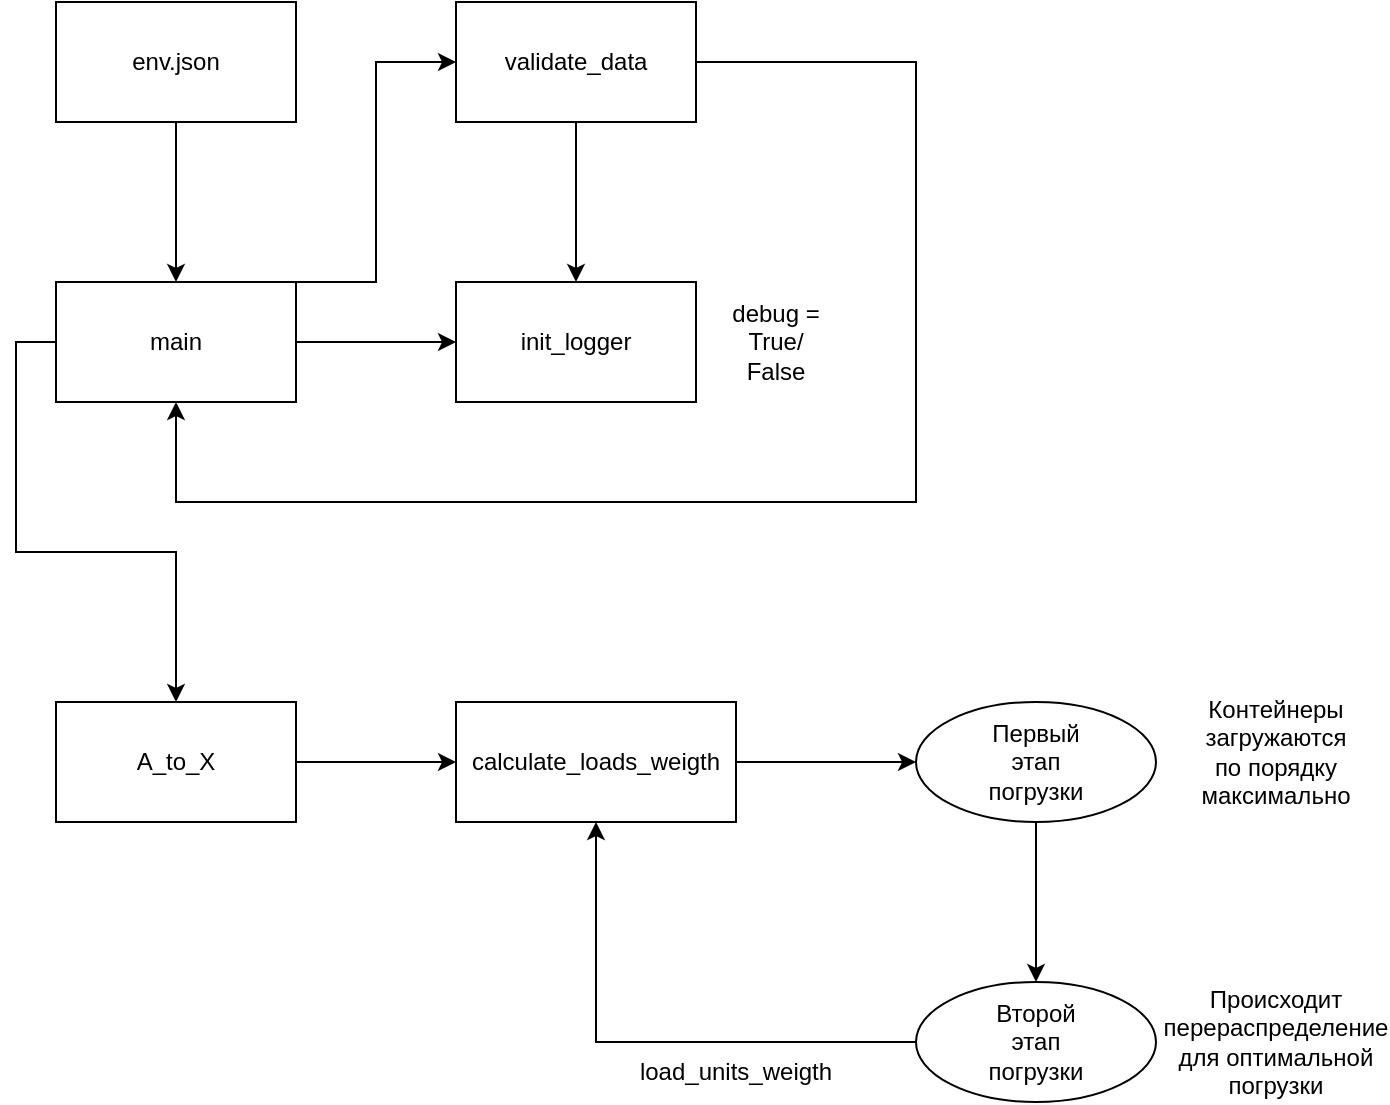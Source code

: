 <mxfile version="15.7.4" type="github">
  <diagram id="6pr03F9YI9BmuhO-ZWPx" name="Page-1">
    <mxGraphModel dx="1038" dy="547" grid="1" gridSize="10" guides="1" tooltips="1" connect="1" arrows="1" fold="1" page="1" pageScale="1" pageWidth="850" pageHeight="1100" math="0" shadow="0">
      <root>
        <mxCell id="0" />
        <mxCell id="1" parent="0" />
        <mxCell id="wLUwMyj929XJ8qrjpn7B-14" value="" style="edgeStyle=orthogonalEdgeStyle;rounded=0;orthogonalLoop=1;jettySize=auto;html=1;" edge="1" parent="1" source="wLUwMyj929XJ8qrjpn7B-1" target="wLUwMyj929XJ8qrjpn7B-10">
          <mxGeometry relative="1" as="geometry" />
        </mxCell>
        <mxCell id="wLUwMyj929XJ8qrjpn7B-1" value="" style="rounded=0;whiteSpace=wrap;html=1;" vertex="1" parent="1">
          <mxGeometry x="70" y="70" width="120" height="60" as="geometry" />
        </mxCell>
        <mxCell id="wLUwMyj929XJ8qrjpn7B-2" value="env.json" style="text;html=1;strokeColor=none;fillColor=none;align=center;verticalAlign=middle;whiteSpace=wrap;rounded=0;" vertex="1" parent="1">
          <mxGeometry x="100" y="85" width="60" height="30" as="geometry" />
        </mxCell>
        <mxCell id="wLUwMyj929XJ8qrjpn7B-7" value="" style="edgeStyle=orthogonalEdgeStyle;rounded=0;orthogonalLoop=1;jettySize=auto;html=1;" edge="1" parent="1" source="wLUwMyj929XJ8qrjpn7B-3" target="wLUwMyj929XJ8qrjpn7B-6">
          <mxGeometry relative="1" as="geometry" />
        </mxCell>
        <mxCell id="wLUwMyj929XJ8qrjpn7B-16" value="" style="edgeStyle=orthogonalEdgeStyle;rounded=0;orthogonalLoop=1;jettySize=auto;html=1;entryX=0.5;entryY=1;entryDx=0;entryDy=0;" edge="1" parent="1" source="wLUwMyj929XJ8qrjpn7B-3" target="wLUwMyj929XJ8qrjpn7B-10">
          <mxGeometry relative="1" as="geometry">
            <mxPoint x="130" y="320" as="targetPoint" />
            <Array as="points">
              <mxPoint x="500" y="100" />
              <mxPoint x="500" y="320" />
              <mxPoint x="130" y="320" />
            </Array>
          </mxGeometry>
        </mxCell>
        <mxCell id="wLUwMyj929XJ8qrjpn7B-3" value="" style="rounded=0;whiteSpace=wrap;html=1;" vertex="1" parent="1">
          <mxGeometry x="270" y="70" width="120" height="60" as="geometry" />
        </mxCell>
        <mxCell id="wLUwMyj929XJ8qrjpn7B-5" value="validate_data" style="text;html=1;strokeColor=none;fillColor=none;align=center;verticalAlign=middle;whiteSpace=wrap;rounded=0;" vertex="1" parent="1">
          <mxGeometry x="295" y="85" width="70" height="30" as="geometry" />
        </mxCell>
        <mxCell id="wLUwMyj929XJ8qrjpn7B-6" value="" style="rounded=0;whiteSpace=wrap;html=1;" vertex="1" parent="1">
          <mxGeometry x="270" y="210" width="120" height="60" as="geometry" />
        </mxCell>
        <mxCell id="wLUwMyj929XJ8qrjpn7B-8" value="init_logger" style="text;html=1;strokeColor=none;fillColor=none;align=center;verticalAlign=middle;whiteSpace=wrap;rounded=0;" vertex="1" parent="1">
          <mxGeometry x="300" y="225" width="60" height="30" as="geometry" />
        </mxCell>
        <mxCell id="wLUwMyj929XJ8qrjpn7B-9" value="debug = True/ False" style="text;html=1;strokeColor=none;fillColor=none;align=center;verticalAlign=middle;whiteSpace=wrap;rounded=0;" vertex="1" parent="1">
          <mxGeometry x="400" y="225" width="60" height="30" as="geometry" />
        </mxCell>
        <mxCell id="wLUwMyj929XJ8qrjpn7B-11" value="" style="edgeStyle=orthogonalEdgeStyle;rounded=0;orthogonalLoop=1;jettySize=auto;html=1;" edge="1" parent="1" source="wLUwMyj929XJ8qrjpn7B-10">
          <mxGeometry relative="1" as="geometry">
            <mxPoint x="270" y="240" as="targetPoint" />
            <Array as="points">
              <mxPoint x="220" y="240" />
              <mxPoint x="220" y="240" />
            </Array>
          </mxGeometry>
        </mxCell>
        <mxCell id="wLUwMyj929XJ8qrjpn7B-18" value="" style="edgeStyle=orthogonalEdgeStyle;rounded=0;orthogonalLoop=1;jettySize=auto;html=1;exitX=0;exitY=0.5;exitDx=0;exitDy=0;" edge="1" parent="1" source="wLUwMyj929XJ8qrjpn7B-10" target="wLUwMyj929XJ8qrjpn7B-17">
          <mxGeometry relative="1" as="geometry" />
        </mxCell>
        <mxCell id="wLUwMyj929XJ8qrjpn7B-10" value="main" style="rounded=0;whiteSpace=wrap;html=1;" vertex="1" parent="1">
          <mxGeometry x="70" y="210" width="120" height="60" as="geometry" />
        </mxCell>
        <mxCell id="wLUwMyj929XJ8qrjpn7B-13" value="" style="edgeStyle=orthogonalEdgeStyle;rounded=0;orthogonalLoop=1;jettySize=auto;html=1;exitX=1;exitY=0;exitDx=0;exitDy=0;" edge="1" parent="1" source="wLUwMyj929XJ8qrjpn7B-10">
          <mxGeometry relative="1" as="geometry">
            <mxPoint x="200" y="250" as="sourcePoint" />
            <mxPoint x="270" y="100" as="targetPoint" />
            <Array as="points">
              <mxPoint x="230" y="210" />
              <mxPoint x="230" y="100" />
              <mxPoint x="270" y="100" />
            </Array>
          </mxGeometry>
        </mxCell>
        <mxCell id="wLUwMyj929XJ8qrjpn7B-21" value="" style="edgeStyle=orthogonalEdgeStyle;rounded=0;orthogonalLoop=1;jettySize=auto;html=1;" edge="1" parent="1" source="wLUwMyj929XJ8qrjpn7B-17" target="wLUwMyj929XJ8qrjpn7B-20">
          <mxGeometry relative="1" as="geometry" />
        </mxCell>
        <mxCell id="wLUwMyj929XJ8qrjpn7B-17" value="&lt;div style=&quot;color: rgb(212 , 212 , 212) ; background-color: rgb(30 , 30 , 30) ; font-family: &amp;#34;consolas&amp;#34; , &amp;#34;courier new&amp;#34; , monospace ; font-size: 14px ; line-height: 19px&quot;&gt;&lt;br&gt;&lt;/div&gt;" style="rounded=0;whiteSpace=wrap;html=1;" vertex="1" parent="1">
          <mxGeometry x="70" y="420" width="120" height="60" as="geometry" />
        </mxCell>
        <mxCell id="wLUwMyj929XJ8qrjpn7B-19" value="A_to_X" style="text;html=1;strokeColor=none;fillColor=none;align=center;verticalAlign=middle;whiteSpace=wrap;rounded=0;" vertex="1" parent="1">
          <mxGeometry x="100" y="435" width="60" height="30" as="geometry" />
        </mxCell>
        <mxCell id="wLUwMyj929XJ8qrjpn7B-26" value="" style="edgeStyle=orthogonalEdgeStyle;rounded=0;orthogonalLoop=1;jettySize=auto;html=1;" edge="1" parent="1" source="wLUwMyj929XJ8qrjpn7B-20" target="wLUwMyj929XJ8qrjpn7B-25">
          <mxGeometry relative="1" as="geometry" />
        </mxCell>
        <mxCell id="wLUwMyj929XJ8qrjpn7B-20" value="" style="rounded=0;whiteSpace=wrap;html=1;" vertex="1" parent="1">
          <mxGeometry x="270" y="420" width="140" height="60" as="geometry" />
        </mxCell>
        <mxCell id="wLUwMyj929XJ8qrjpn7B-22" value="calculate_loads_weigth" style="text;html=1;strokeColor=none;fillColor=none;align=center;verticalAlign=middle;whiteSpace=wrap;rounded=0;" vertex="1" parent="1">
          <mxGeometry x="310" y="435" width="60" height="30" as="geometry" />
        </mxCell>
        <mxCell id="wLUwMyj929XJ8qrjpn7B-29" value="" style="edgeStyle=orthogonalEdgeStyle;rounded=0;orthogonalLoop=1;jettySize=auto;html=1;" edge="1" parent="1" source="wLUwMyj929XJ8qrjpn7B-25" target="wLUwMyj929XJ8qrjpn7B-28">
          <mxGeometry relative="1" as="geometry" />
        </mxCell>
        <mxCell id="wLUwMyj929XJ8qrjpn7B-25" value="" style="ellipse;whiteSpace=wrap;html=1;rounded=0;" vertex="1" parent="1">
          <mxGeometry x="500" y="420" width="120" height="60" as="geometry" />
        </mxCell>
        <mxCell id="wLUwMyj929XJ8qrjpn7B-27" value="Первый этап погрузки" style="text;html=1;strokeColor=none;fillColor=none;align=center;verticalAlign=middle;whiteSpace=wrap;rounded=0;" vertex="1" parent="1">
          <mxGeometry x="530" y="435" width="60" height="30" as="geometry" />
        </mxCell>
        <mxCell id="wLUwMyj929XJ8qrjpn7B-34" value="" style="edgeStyle=orthogonalEdgeStyle;rounded=0;orthogonalLoop=1;jettySize=auto;html=1;entryX=0.5;entryY=1;entryDx=0;entryDy=0;" edge="1" parent="1" source="wLUwMyj929XJ8qrjpn7B-28" target="wLUwMyj929XJ8qrjpn7B-20">
          <mxGeometry relative="1" as="geometry" />
        </mxCell>
        <mxCell id="wLUwMyj929XJ8qrjpn7B-28" value="" style="ellipse;whiteSpace=wrap;html=1;rounded=0;" vertex="1" parent="1">
          <mxGeometry x="500" y="560" width="120" height="60" as="geometry" />
        </mxCell>
        <mxCell id="wLUwMyj929XJ8qrjpn7B-30" value="Второй этап погрузки" style="text;html=1;strokeColor=none;fillColor=none;align=center;verticalAlign=middle;whiteSpace=wrap;rounded=0;" vertex="1" parent="1">
          <mxGeometry x="530" y="575" width="60" height="30" as="geometry" />
        </mxCell>
        <mxCell id="wLUwMyj929XJ8qrjpn7B-31" value="Контейнеры загружаются по порядку максимально" style="text;html=1;strokeColor=none;fillColor=none;align=center;verticalAlign=middle;whiteSpace=wrap;rounded=0;" vertex="1" parent="1">
          <mxGeometry x="650" y="430" width="60" height="30" as="geometry" />
        </mxCell>
        <mxCell id="wLUwMyj929XJ8qrjpn7B-32" value="Происходит перераспределение&lt;br&gt;для оптимальной погрузки" style="text;html=1;strokeColor=none;fillColor=none;align=center;verticalAlign=middle;whiteSpace=wrap;rounded=0;" vertex="1" parent="1">
          <mxGeometry x="650" y="575" width="60" height="30" as="geometry" />
        </mxCell>
        <mxCell id="wLUwMyj929XJ8qrjpn7B-35" value="load_units_weigth" style="text;html=1;strokeColor=none;fillColor=none;align=center;verticalAlign=middle;whiteSpace=wrap;rounded=0;" vertex="1" parent="1">
          <mxGeometry x="380" y="590" width="60" height="30" as="geometry" />
        </mxCell>
      </root>
    </mxGraphModel>
  </diagram>
</mxfile>
